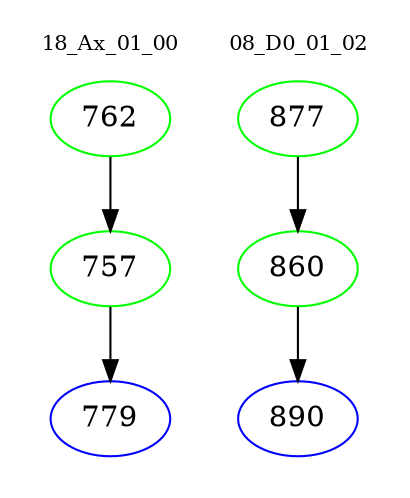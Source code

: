 digraph{
subgraph cluster_0 {
color = white
label = "18_Ax_01_00";
fontsize=10;
T0_762 [label="762", color="green"]
T0_762 -> T0_757 [color="black"]
T0_757 [label="757", color="green"]
T0_757 -> T0_779 [color="black"]
T0_779 [label="779", color="blue"]
}
subgraph cluster_1 {
color = white
label = "08_D0_01_02";
fontsize=10;
T1_877 [label="877", color="green"]
T1_877 -> T1_860 [color="black"]
T1_860 [label="860", color="green"]
T1_860 -> T1_890 [color="black"]
T1_890 [label="890", color="blue"]
}
}
